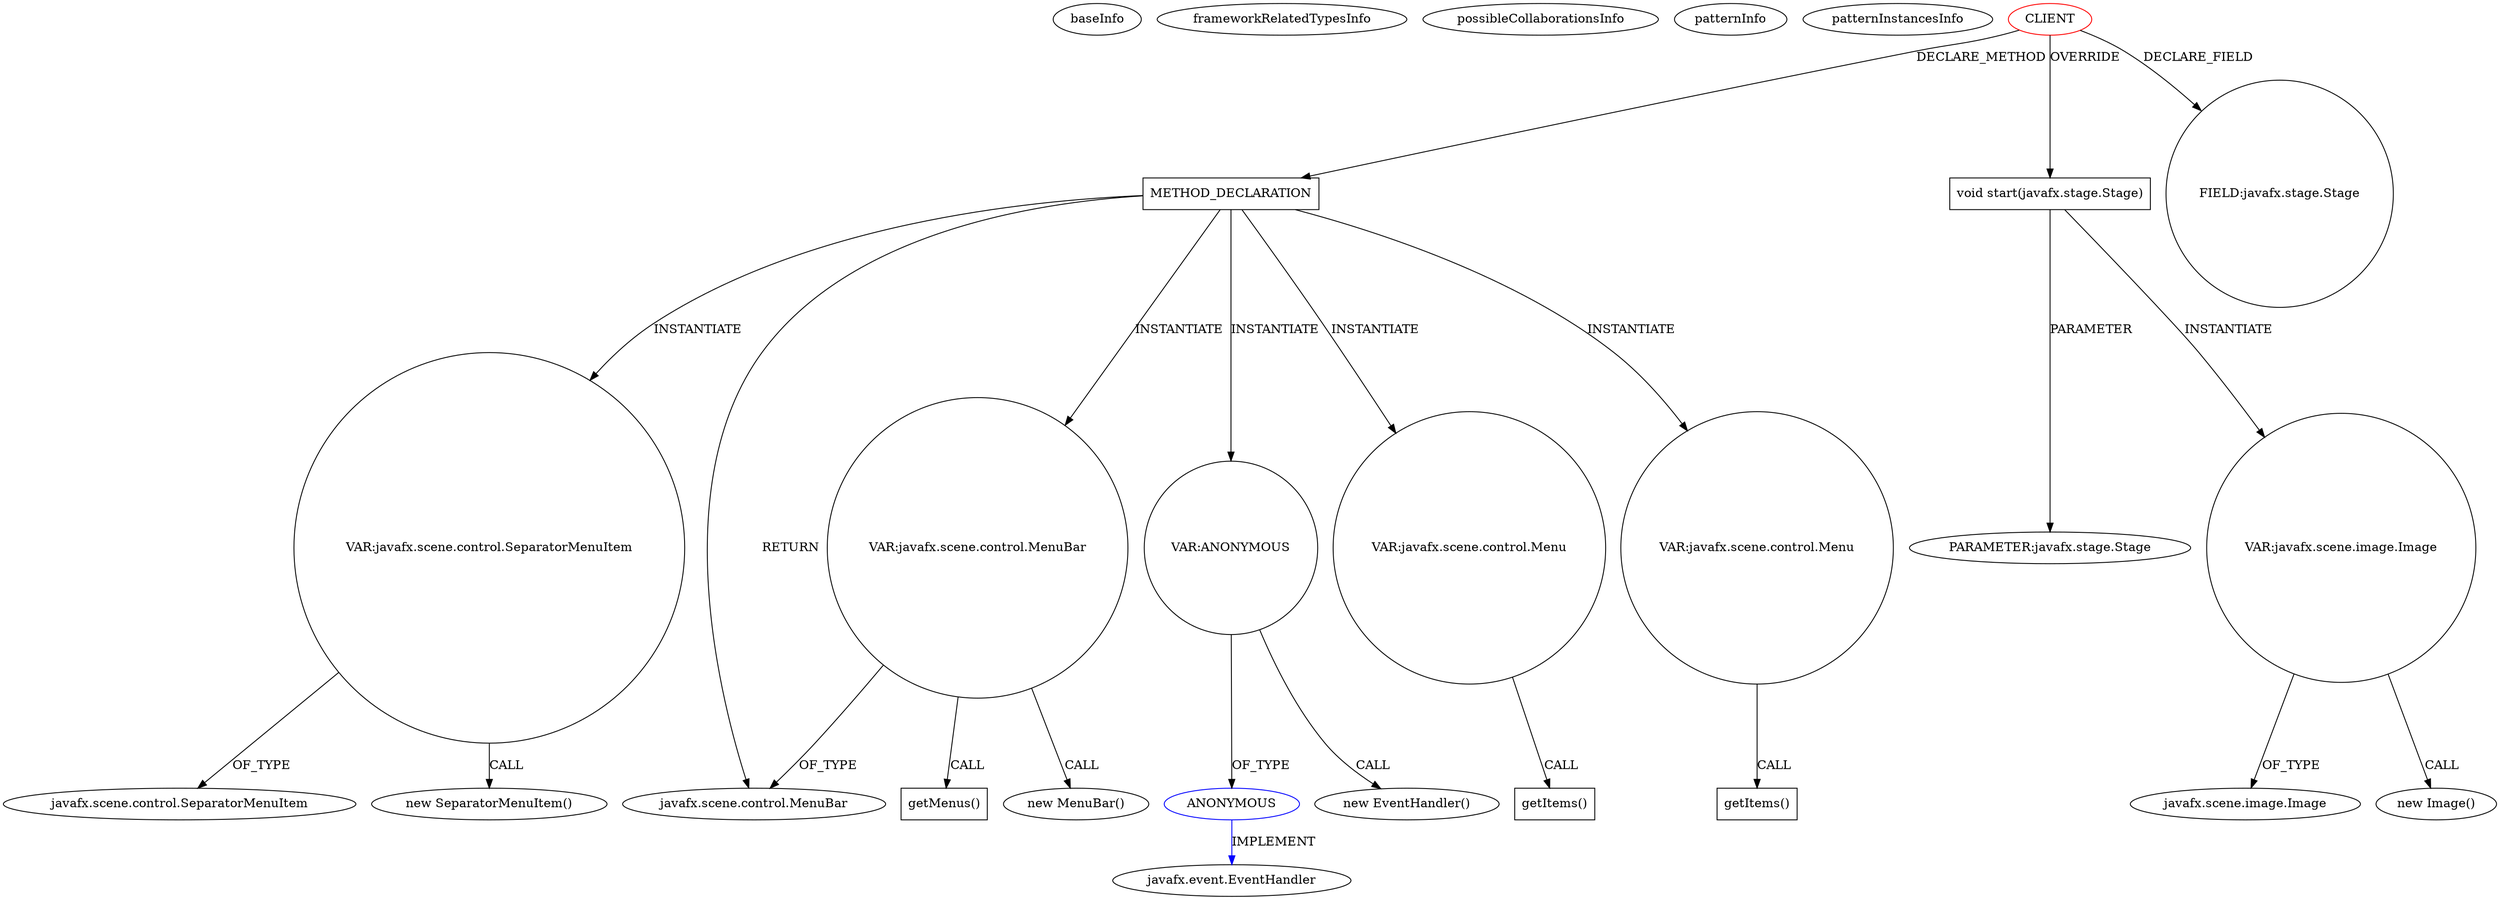 digraph {
baseInfo[graphId=4174,category="pattern",isAnonymous=false,possibleRelation=false]
frameworkRelatedTypesInfo[]
possibleCollaborationsInfo[]
patternInfo[frequency=2.0,patternRootClient=0]
patternInstancesInfo[0="pedrodonte-genjeefx~/pedrodonte-genjeefx/genjeefx-master/GenJeeFx/src/main/java/generar/AplicacionPrincipal.java~AplicacionPrincipal~3838",1="Zulukas-IJA~/Zulukas-IJA/IJA-master/src/InsightJournalApplication/GUI.java~GUI~1631"]
143[label="javafx.scene.control.SeparatorMenuItem",vertexType="FRAMEWORK_CLASS_TYPE",isFrameworkType=false]
142[label="VAR:javafx.scene.control.SeparatorMenuItem",vertexType="VARIABLE_EXPRESION",isFrameworkType=false,shape=circle]
62[label="METHOD_DECLARATION",vertexType="CLIENT_METHOD_DECLARATION",isFrameworkType=false,shape=box]
0[label="CLIENT",vertexType="ROOT_CLIENT_CLASS_DECLARATION",isFrameworkType=false,color=red]
20[label="void start(javafx.stage.Stage)",vertexType="OVERRIDING_METHOD_DECLARATION",isFrameworkType=false,shape=box]
21[label="PARAMETER:javafx.stage.Stage",vertexType="PARAMETER_DECLARATION",isFrameworkType=false]
63[label="javafx.scene.control.MenuBar",vertexType="FRAMEWORK_CLASS_TYPE",isFrameworkType=false]
16[label="FIELD:javafx.stage.Stage",vertexType="FIELD_DECLARATION",isFrameworkType=false,shape=circle]
48[label="VAR:javafx.scene.image.Image",vertexType="VARIABLE_EXPRESION",isFrameworkType=false,shape=circle]
49[label="javafx.scene.image.Image",vertexType="FRAMEWORK_CLASS_TYPE",isFrameworkType=false]
65[label="VAR:javafx.scene.control.MenuBar",vertexType="VARIABLE_EXPRESION",isFrameworkType=false,shape=circle]
164[label="getMenus()",vertexType="INSIDE_CALL",isFrameworkType=false,shape=box]
64[label="new MenuBar()",vertexType="CONSTRUCTOR_CALL",isFrameworkType=false]
141[label="new SeparatorMenuItem()",vertexType="CONSTRUCTOR_CALL",isFrameworkType=false]
47[label="new Image()",vertexType="CONSTRUCTOR_CALL",isFrameworkType=false]
107[label="VAR:ANONYMOUS",vertexType="VARIABLE_EXPRESION",isFrameworkType=false,shape=circle]
108[label="ANONYMOUS",vertexType="REFERENCE_ANONYMOUS_DECLARATION",isFrameworkType=false,color=blue]
106[label="new EventHandler()",vertexType="CONSTRUCTOR_CALL",isFrameworkType=false]
3[label="javafx.event.EventHandler",vertexType="FRAMEWORK_INTERFACE_TYPE",isFrameworkType=false]
68[label="VAR:javafx.scene.control.Menu",vertexType="VARIABLE_EXPRESION",isFrameworkType=false,shape=circle]
114[label="getItems()",vertexType="INSIDE_CALL",isFrameworkType=false,shape=box]
116[label="VAR:javafx.scene.control.Menu",vertexType="VARIABLE_EXPRESION",isFrameworkType=false,shape=circle]
140[label="getItems()",vertexType="INSIDE_CALL",isFrameworkType=false,shape=box]
20->48[label="INSTANTIATE"]
0->62[label="DECLARE_METHOD"]
48->47[label="CALL"]
142->143[label="OF_TYPE"]
65->63[label="OF_TYPE"]
62->116[label="INSTANTIATE"]
48->49[label="OF_TYPE"]
116->140[label="CALL"]
0->16[label="DECLARE_FIELD"]
68->114[label="CALL"]
62->65[label="INSTANTIATE"]
0->20[label="OVERRIDE"]
142->141[label="CALL"]
107->106[label="CALL"]
108->3[label="IMPLEMENT",color=blue]
62->68[label="INSTANTIATE"]
20->21[label="PARAMETER"]
65->64[label="CALL"]
107->108[label="OF_TYPE"]
62->107[label="INSTANTIATE"]
62->142[label="INSTANTIATE"]
62->63[label="RETURN"]
65->164[label="CALL"]
}
